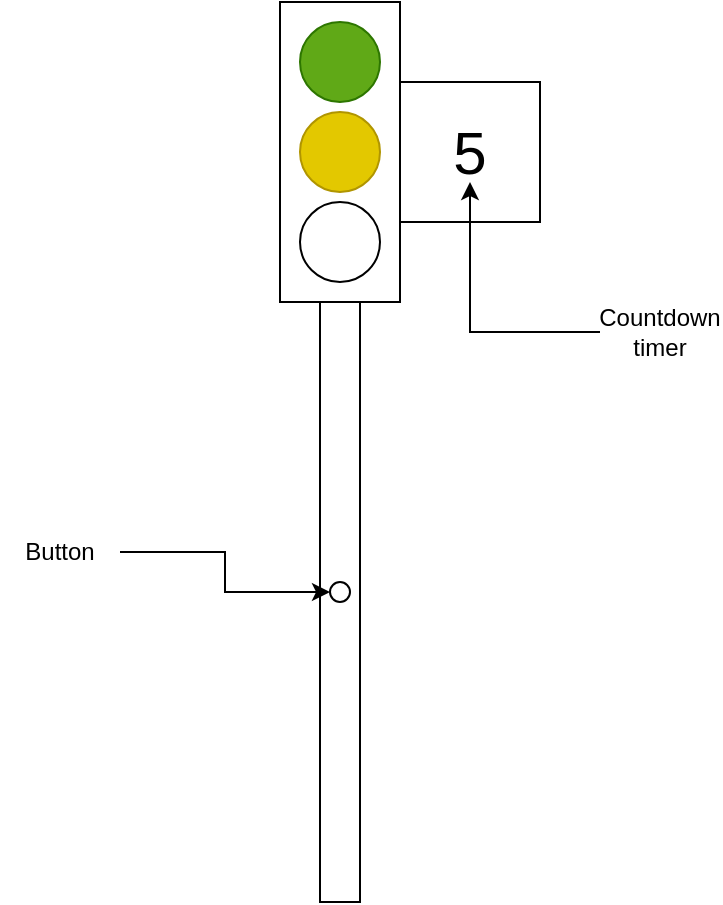 <mxfile version="28.2.5">
  <diagram name="Page-1" id="_aaDaGKIadGq73jKFmVz">
    <mxGraphModel dx="997" dy="542" grid="1" gridSize="10" guides="1" tooltips="1" connect="1" arrows="1" fold="1" page="1" pageScale="1" pageWidth="827" pageHeight="1169" math="0" shadow="0">
      <root>
        <mxCell id="0" />
        <mxCell id="1" parent="0" />
        <mxCell id="604HP2s6_zL1x855Cvra-1" value="" style="rounded=0;whiteSpace=wrap;html=1;" vertex="1" parent="1">
          <mxGeometry x="360" y="200" width="20" height="300" as="geometry" />
        </mxCell>
        <mxCell id="604HP2s6_zL1x855Cvra-2" value="" style="rounded=0;whiteSpace=wrap;html=1;" vertex="1" parent="1">
          <mxGeometry x="340" y="50" width="60" height="150" as="geometry" />
        </mxCell>
        <mxCell id="604HP2s6_zL1x855Cvra-3" value="" style="ellipse;whiteSpace=wrap;html=1;aspect=fixed;fillColor=light-dark(#60A917, #00ff33);fontColor=#ffffff;strokeColor=#2D7600;fillStyle=solid;" vertex="1" parent="1">
          <mxGeometry x="350" y="60" width="40" height="40" as="geometry" />
        </mxCell>
        <mxCell id="604HP2s6_zL1x855Cvra-4" value="" style="ellipse;whiteSpace=wrap;html=1;aspect=fixed;fillColor=light-dark(#E3C800, #fbff00);strokeColor=#B09500;fontColor=#000000;fillStyle=solid;" vertex="1" parent="1">
          <mxGeometry x="350" y="105" width="40" height="40" as="geometry" />
        </mxCell>
        <mxCell id="604HP2s6_zL1x855Cvra-5" value="" style="ellipse;whiteSpace=wrap;html=1;aspect=fixed;fillStyle=solid;fillColor=light-dark(#FFFFFF,#FF0000);" vertex="1" parent="1">
          <mxGeometry x="350" y="150" width="40" height="40" as="geometry" />
        </mxCell>
        <mxCell id="604HP2s6_zL1x855Cvra-6" value="" style="ellipse;whiteSpace=wrap;html=1;aspect=fixed;" vertex="1" parent="1">
          <mxGeometry x="365" y="340" width="10" height="10" as="geometry" />
        </mxCell>
        <mxCell id="604HP2s6_zL1x855Cvra-12" value="" style="edgeStyle=orthogonalEdgeStyle;rounded=0;orthogonalLoop=1;jettySize=auto;html=1;" edge="1" parent="1" source="604HP2s6_zL1x855Cvra-7" target="604HP2s6_zL1x855Cvra-6">
          <mxGeometry relative="1" as="geometry" />
        </mxCell>
        <mxCell id="604HP2s6_zL1x855Cvra-7" value="Button" style="text;html=1;align=center;verticalAlign=middle;whiteSpace=wrap;rounded=0;" vertex="1" parent="1">
          <mxGeometry x="200" y="310" width="60" height="30" as="geometry" />
        </mxCell>
        <mxCell id="604HP2s6_zL1x855Cvra-8" value="" style="whiteSpace=wrap;html=1;aspect=fixed;" vertex="1" parent="1">
          <mxGeometry x="400" y="90" width="70" height="70" as="geometry" />
        </mxCell>
        <mxCell id="604HP2s6_zL1x855Cvra-9" value="&lt;font style=&quot;font-size: 30px;&quot;&gt;5&lt;/font&gt;" style="text;html=1;align=center;verticalAlign=middle;whiteSpace=wrap;rounded=0;" vertex="1" parent="1">
          <mxGeometry x="405" y="110" width="60" height="30" as="geometry" />
        </mxCell>
        <mxCell id="604HP2s6_zL1x855Cvra-11" value="" style="edgeStyle=orthogonalEdgeStyle;rounded=0;orthogonalLoop=1;jettySize=auto;html=1;" edge="1" parent="1" source="604HP2s6_zL1x855Cvra-10" target="604HP2s6_zL1x855Cvra-9">
          <mxGeometry relative="1" as="geometry">
            <Array as="points">
              <mxPoint x="435" y="215" />
            </Array>
          </mxGeometry>
        </mxCell>
        <mxCell id="604HP2s6_zL1x855Cvra-10" value="Countdown timer" style="text;html=1;align=center;verticalAlign=middle;whiteSpace=wrap;rounded=0;" vertex="1" parent="1">
          <mxGeometry x="500" y="200" width="60" height="30" as="geometry" />
        </mxCell>
      </root>
    </mxGraphModel>
  </diagram>
</mxfile>
